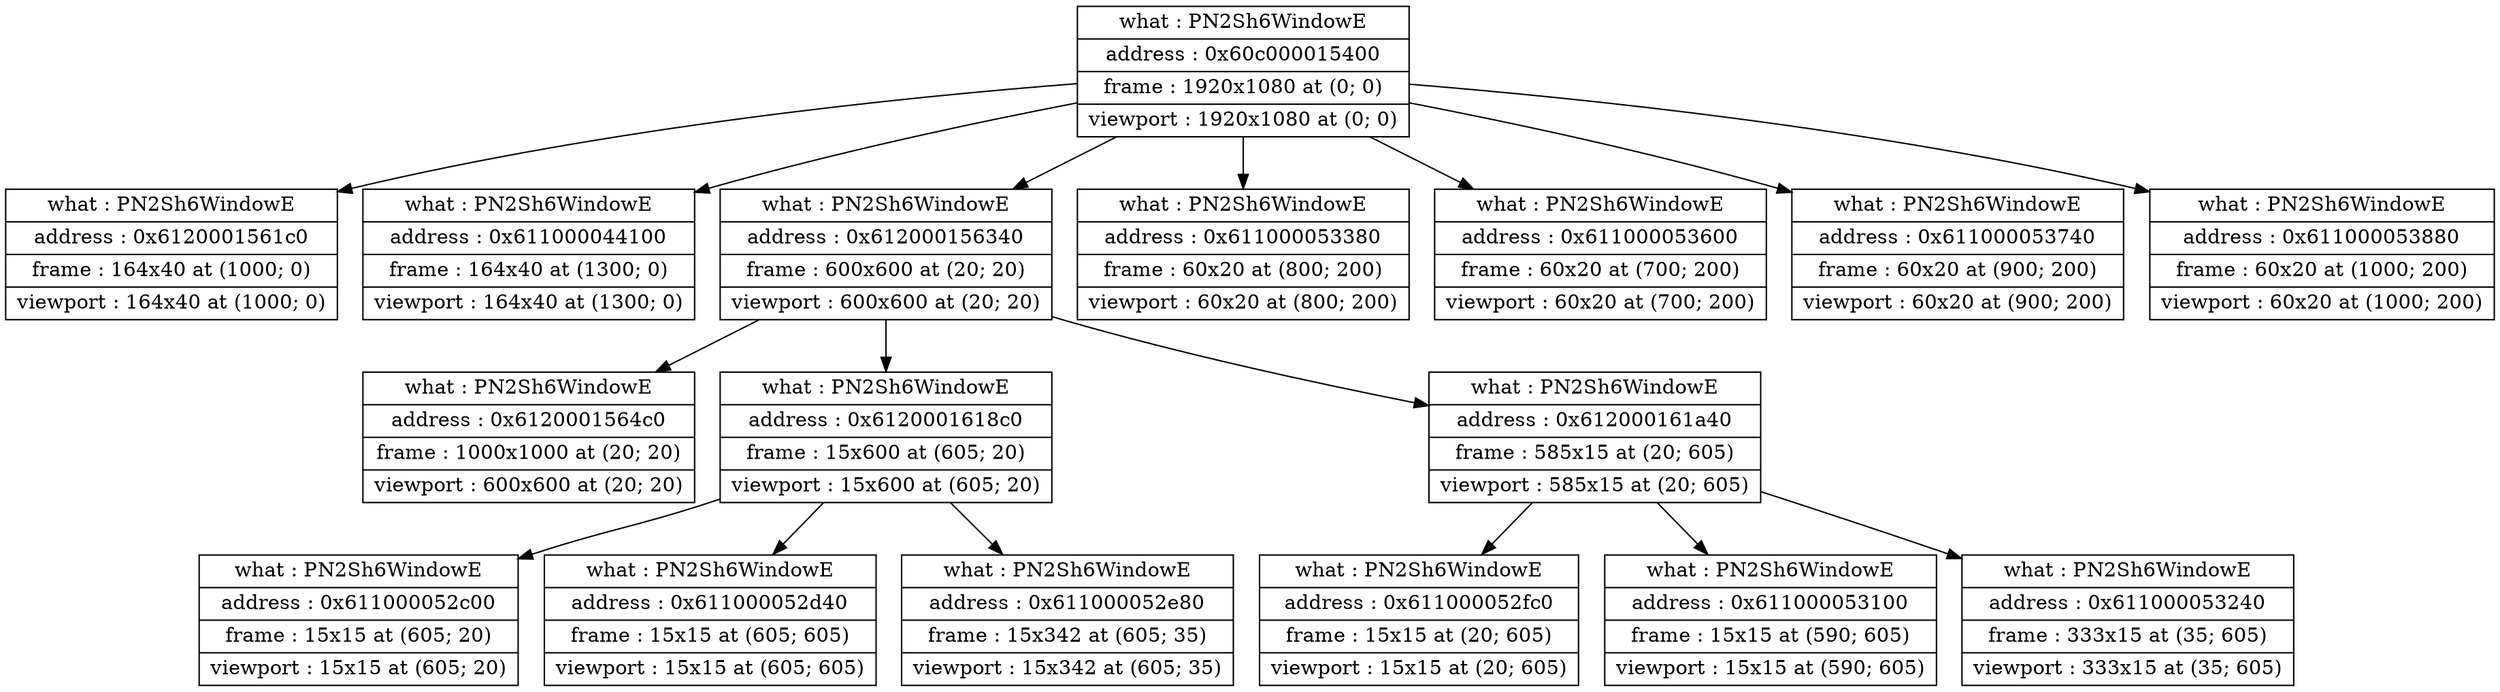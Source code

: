 digraph {
	node [shape=record]
	node0x60c000015400 [label = "{what : PN2Sh6WindowE |address : 0x60c000015400 |frame : 1920x1080 at (0; 0) |viewport : 1920x1080 at (0; 0)}"];

	 node0x60c000015400 -> node0x6120001561c0 [color=black];
	node0x6120001561c0 [label = "{what : PN2Sh6WindowE |address : 0x6120001561c0 |frame : 164x40 at (1000; 0) |viewport : 164x40 at (1000; 0)}"];

	 node0x60c000015400 -> node0x611000044100 [color=black];
	node0x611000044100 [label = "{what : PN2Sh6WindowE |address : 0x611000044100 |frame : 164x40 at (1300; 0) |viewport : 164x40 at (1300; 0)}"];

	 node0x60c000015400 -> node0x612000156340 [color=black];
	node0x612000156340 [label = "{what : PN2Sh6WindowE |address : 0x612000156340 |frame : 600x600 at (20; 20) |viewport : 600x600 at (20; 20)}"];

	 node0x612000156340 -> node0x6120001564c0 [color=black];
	node0x6120001564c0 [label = "{what : PN2Sh6WindowE |address : 0x6120001564c0 |frame : 1000x1000 at (20; 20) |viewport : 600x600 at (20; 20)}"];

	 node0x612000156340 -> node0x6120001618c0 [color=black];
	node0x6120001618c0 [label = "{what : PN2Sh6WindowE |address : 0x6120001618c0 |frame : 15x600 at (605; 20) |viewport : 15x600 at (605; 20)}"];

	 node0x6120001618c0 -> node0x611000052c00 [color=black];
	node0x611000052c00 [label = "{what : PN2Sh6WindowE |address : 0x611000052c00 |frame : 15x15 at (605; 20) |viewport : 15x15 at (605; 20)}"];

	 node0x6120001618c0 -> node0x611000052d40 [color=black];
	node0x611000052d40 [label = "{what : PN2Sh6WindowE |address : 0x611000052d40 |frame : 15x15 at (605; 605) |viewport : 15x15 at (605; 605)}"];

	 node0x6120001618c0 -> node0x611000052e80 [color=black];
	node0x611000052e80 [label = "{what : PN2Sh6WindowE |address : 0x611000052e80 |frame : 15x342 at (605; 35) |viewport : 15x342 at (605; 35)}"];

	 node0x612000156340 -> node0x612000161a40 [color=black];
	node0x612000161a40 [label = "{what : PN2Sh6WindowE |address : 0x612000161a40 |frame : 585x15 at (20; 605) |viewport : 585x15 at (20; 605)}"];

	 node0x612000161a40 -> node0x611000052fc0 [color=black];
	node0x611000052fc0 [label = "{what : PN2Sh6WindowE |address : 0x611000052fc0 |frame : 15x15 at (20; 605) |viewport : 15x15 at (20; 605)}"];

	 node0x612000161a40 -> node0x611000053100 [color=black];
	node0x611000053100 [label = "{what : PN2Sh6WindowE |address : 0x611000053100 |frame : 15x15 at (590; 605) |viewport : 15x15 at (590; 605)}"];

	 node0x612000161a40 -> node0x611000053240 [color=black];
	node0x611000053240 [label = "{what : PN2Sh6WindowE |address : 0x611000053240 |frame : 333x15 at (35; 605) |viewport : 333x15 at (35; 605)}"];

	 node0x60c000015400 -> node0x611000053380 [color=black];
	node0x611000053380 [label = "{what : PN2Sh6WindowE |address : 0x611000053380 |frame : 60x20 at (800; 200) |viewport : 60x20 at (800; 200)}"];

	 node0x60c000015400 -> node0x611000053600 [color=black];
	node0x611000053600 [label = "{what : PN2Sh6WindowE |address : 0x611000053600 |frame : 60x20 at (700; 200) |viewport : 60x20 at (700; 200)}"];

	 node0x60c000015400 -> node0x611000053740 [color=black];
	node0x611000053740 [label = "{what : PN2Sh6WindowE |address : 0x611000053740 |frame : 60x20 at (900; 200) |viewport : 60x20 at (900; 200)}"];

	 node0x60c000015400 -> node0x611000053880 [color=black];
	node0x611000053880 [label = "{what : PN2Sh6WindowE |address : 0x611000053880 |frame : 60x20 at (1000; 200) |viewport : 60x20 at (1000; 200)}"];

}
